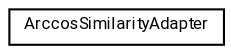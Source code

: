 #!/usr/local/bin/dot
#
# Class diagram 
# Generated by UMLGraph version R5_7_2-60-g0e99a6 (http://www.spinellis.gr/umlgraph/)
#

digraph G {
	graph [fontnames="svg"]
	edge [fontname="Roboto",fontsize=7,labelfontname="Roboto",labelfontsize=7,color="black"];
	node [fontname="Roboto",fontcolor="black",fontsize=8,shape=plaintext,margin=0,width=0,height=0];
	nodesep=0.15;
	ranksep=0.25;
	rankdir=LR;
	// de.lmu.ifi.dbs.elki.distance.distancefunction.adapter.ArccosSimilarityAdapter<O>
	c1577754 [label=<<table title="de.lmu.ifi.dbs.elki.distance.distancefunction.adapter.ArccosSimilarityAdapter" border="0" cellborder="1" cellspacing="0" cellpadding="2" href="ArccosSimilarityAdapter.html" target="_parent">
		<tr><td><table border="0" cellspacing="0" cellpadding="1">
		<tr><td align="center" balign="center"> <font face="Roboto">ArccosSimilarityAdapter</font> </td></tr>
		</table></td></tr>
		</table>>, URL="ArccosSimilarityAdapter.html"];
}

